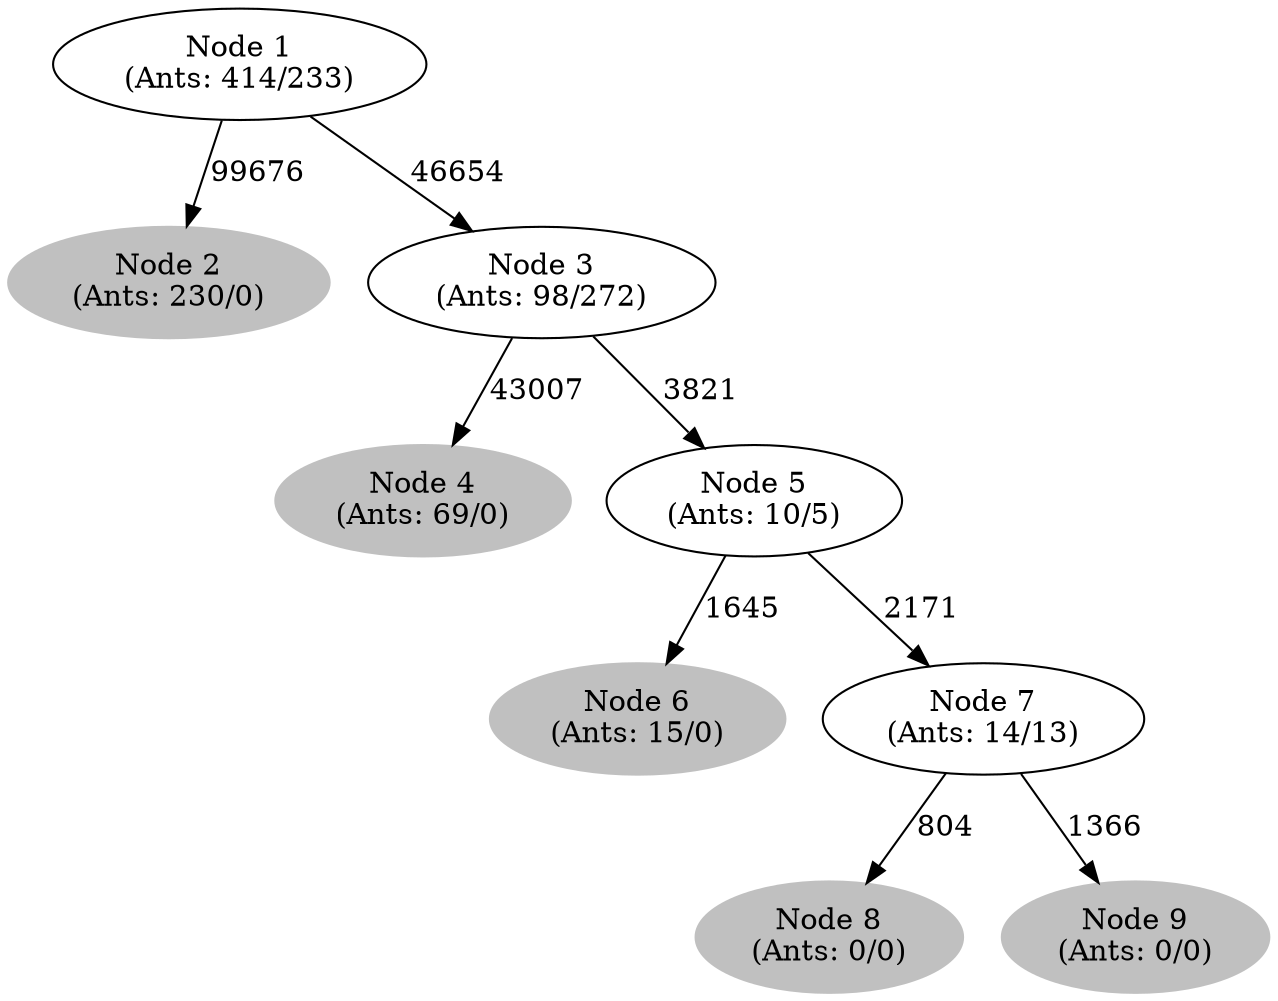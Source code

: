 digraph G {
	
	 "Node 2\n(Ants: 230/0)" [style=filled,color="gray"];
	"Node 1\n(Ants: 414/233)" -> "Node 2\n(Ants: 230/0)" [label=99676];
	 "Node 1\n(Ants: 414/233)" -> "Node 3\n(Ants: 98/272)" [label=46654];
	 "Node 4\n(Ants: 69/0)" [style=filled,color="gray"];
	"Node 3\n(Ants: 98/272)" -> "Node 4\n(Ants: 69/0)" [label=43007];
	 "Node 3\n(Ants: 98/272)" -> "Node 5\n(Ants: 10/5)" [label=3821];
	 "Node 6\n(Ants: 15/0)" [style=filled,color="gray"];
	"Node 5\n(Ants: 10/5)" -> "Node 6\n(Ants: 15/0)" [label=1645];
	 "Node 5\n(Ants: 10/5)" -> "Node 7\n(Ants: 14/13)" [label=2171];
	 "Node 8\n(Ants: 0/0)" [style=filled,color="gray"];
	"Node 7\n(Ants: 14/13)" -> "Node 8\n(Ants: 0/0)" [label=804];
	 "Node 9\n(Ants: 0/0)" [style=filled,color="gray"];
	"Node 7\n(Ants: 14/13)" -> "Node 9\n(Ants: 0/0)" [label=1366];
	 
}
